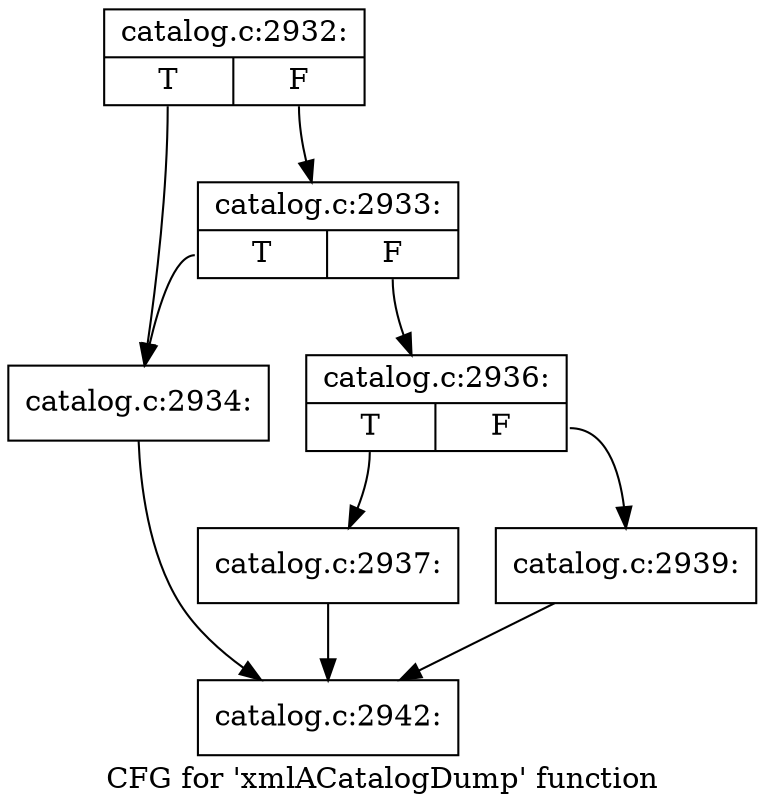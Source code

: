 digraph "CFG for 'xmlACatalogDump' function" {
	label="CFG for 'xmlACatalogDump' function";

	Node0x38311f0 [shape=record,label="{catalog.c:2932:|{<s0>T|<s1>F}}"];
	Node0x38311f0:s0 -> Node0x38f3720;
	Node0x38311f0:s1 -> Node0x38f37c0;
	Node0x38f37c0 [shape=record,label="{catalog.c:2933:|{<s0>T|<s1>F}}"];
	Node0x38f37c0:s0 -> Node0x38f3720;
	Node0x38f37c0:s1 -> Node0x38f3770;
	Node0x38f3720 [shape=record,label="{catalog.c:2934:}"];
	Node0x38f3720 -> Node0x38f3e50;
	Node0x38f3770 [shape=record,label="{catalog.c:2936:|{<s0>T|<s1>F}}"];
	Node0x38f3770:s0 -> Node0x38f3e00;
	Node0x38f3770:s1 -> Node0x38f3ea0;
	Node0x38f3e00 [shape=record,label="{catalog.c:2937:}"];
	Node0x38f3e00 -> Node0x38f3e50;
	Node0x38f3ea0 [shape=record,label="{catalog.c:2939:}"];
	Node0x38f3ea0 -> Node0x38f3e50;
	Node0x38f3e50 [shape=record,label="{catalog.c:2942:}"];
}
